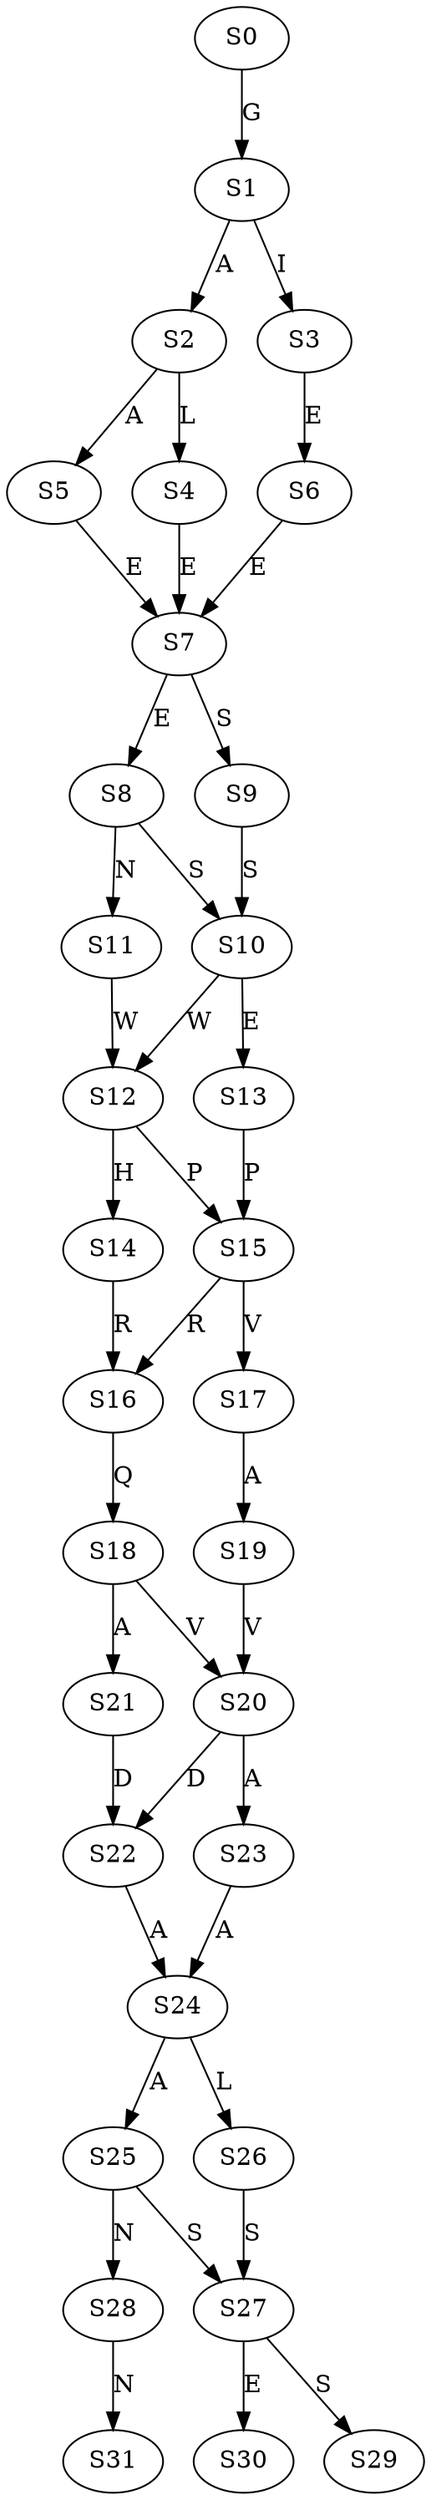 strict digraph  {
	S0 -> S1 [ label = G ];
	S1 -> S2 [ label = A ];
	S1 -> S3 [ label = I ];
	S2 -> S4 [ label = L ];
	S2 -> S5 [ label = A ];
	S3 -> S6 [ label = E ];
	S4 -> S7 [ label = E ];
	S5 -> S7 [ label = E ];
	S6 -> S7 [ label = E ];
	S7 -> S8 [ label = E ];
	S7 -> S9 [ label = S ];
	S8 -> S10 [ label = S ];
	S8 -> S11 [ label = N ];
	S9 -> S10 [ label = S ];
	S10 -> S12 [ label = W ];
	S10 -> S13 [ label = E ];
	S11 -> S12 [ label = W ];
	S12 -> S14 [ label = H ];
	S12 -> S15 [ label = P ];
	S13 -> S15 [ label = P ];
	S14 -> S16 [ label = R ];
	S15 -> S17 [ label = V ];
	S15 -> S16 [ label = R ];
	S16 -> S18 [ label = Q ];
	S17 -> S19 [ label = A ];
	S18 -> S20 [ label = V ];
	S18 -> S21 [ label = A ];
	S19 -> S20 [ label = V ];
	S20 -> S22 [ label = D ];
	S20 -> S23 [ label = A ];
	S21 -> S22 [ label = D ];
	S22 -> S24 [ label = A ];
	S23 -> S24 [ label = A ];
	S24 -> S25 [ label = A ];
	S24 -> S26 [ label = L ];
	S25 -> S27 [ label = S ];
	S25 -> S28 [ label = N ];
	S26 -> S27 [ label = S ];
	S27 -> S29 [ label = S ];
	S27 -> S30 [ label = E ];
	S28 -> S31 [ label = N ];
}
